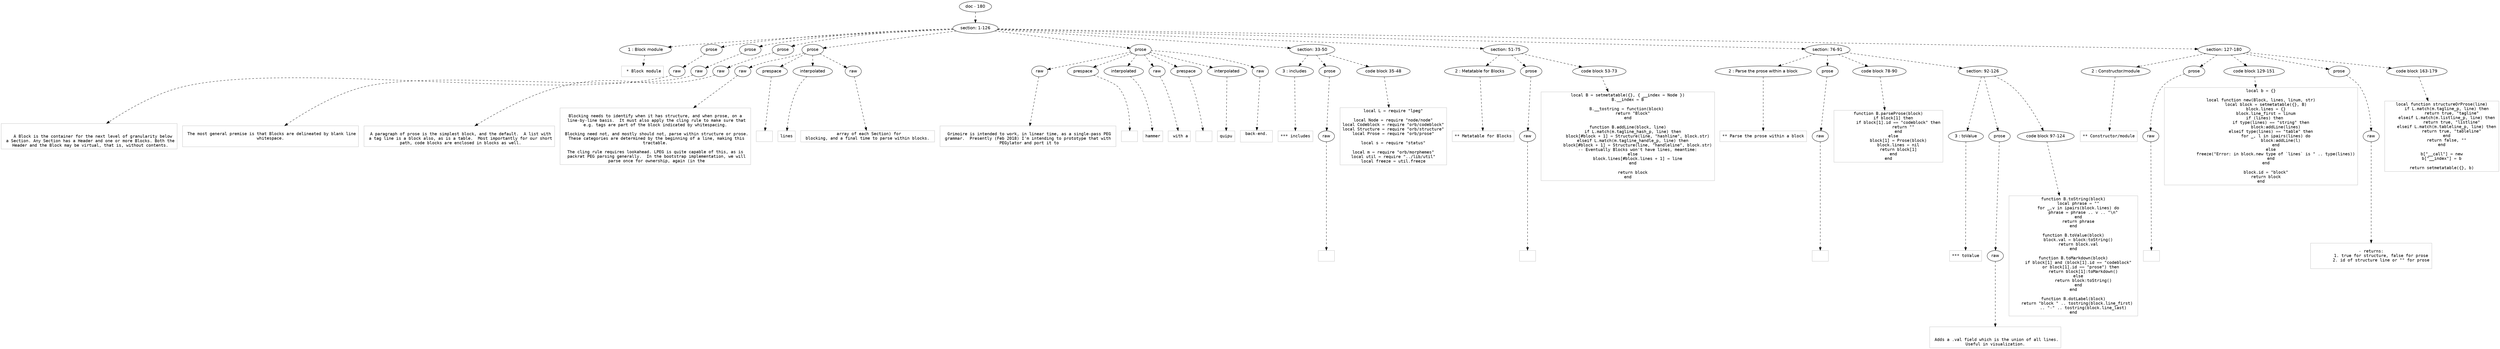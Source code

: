 digraph lpegNode {

node [fontname=Helvetica]
edge [style=dashed]

doc_0 [label="doc - 180"]


doc_0 -> { section_1}
{rank=same; section_1}

section_1 [label="section: 1-126"]


// END RANK doc_0

section_1 -> { header_2 prose_3 prose_4 prose_5 prose_6 prose_7 section_8 section_9 section_10 section_11}
{rank=same; header_2 prose_3 prose_4 prose_5 prose_6 prose_7 section_8 section_9 section_10 section_11}

header_2 [label="1 : Block module"]

prose_3 [label="prose"]

prose_4 [label="prose"]

prose_5 [label="prose"]

prose_6 [label="prose"]

prose_7 [label="prose"]

section_8 [label="section: 33-50"]

section_9 [label="section: 51-75"]

section_10 [label="section: 76-91"]

section_11 [label="section: 127-180"]


// END RANK section_1

header_2 -> leaf_12
leaf_12  [color=Gray,shape=rectangle,fontname=Inconsolata,label=" * Block module"]
// END RANK header_2

prose_3 -> { raw_13}
{rank=same; raw_13}

raw_13 [label="raw"]


// END RANK prose_3

raw_13 -> leaf_14
leaf_14  [color=Gray,shape=rectangle,fontname=Inconsolata,label="

   A Block is the container for the next level of granularity below
 a Section. Any Section has a Header and one or more Blocks. Both the
 Header and the Block may be virtual, that is, without contents.
"]
// END RANK raw_13

prose_4 -> { raw_15}
{rank=same; raw_15}

raw_15 [label="raw"]


// END RANK prose_4

raw_15 -> leaf_16
leaf_16  [color=Gray,shape=rectangle,fontname=Inconsolata,label="
 The most general premise is that Blocks are delineated by blank line
 whitespace. 

"]
// END RANK raw_15

prose_5 -> { raw_17}
{rank=same; raw_17}

raw_17 [label="raw"]


// END RANK prose_5

raw_17 -> leaf_18
leaf_18  [color=Gray,shape=rectangle,fontname=Inconsolata,label="
 A paragraph of prose is the simplest block, and the default.  A list with
 a tag line is a block also, as is a table.  Most importantly for our short
 path, code blocks are enclosed in blocks as well.
"]
// END RANK raw_17

prose_6 -> { raw_19 prespace_20 interpolated_21 raw_22}
{rank=same; raw_19 prespace_20 interpolated_21 raw_22}

raw_19 [label="raw"]

prespace_20 [label="prespace"]

interpolated_21 [label="interpolated"]

raw_22 [label="raw"]


// END RANK prose_6

raw_19 -> leaf_23
leaf_23  [color=Gray,shape=rectangle,fontname=Inconsolata,label="
 Blocking needs to identify when it has structure, and when prose, on a 
 line-by-line basis.  It must also apply the cling rule to make sure that
 e.g. tags are part of the block indicated by whitespacing. 
 
 Blocking need not, and mostly should not, parse within structure or prose.
 These categories are determined by the beginning of a line, making this
 tractable. 
 
 The cling rule requires lookahead. LPEG is quite capable of this, as is 
 packrat PEG parsing generally.  In the bootstrap implementation, we will
 parse once for ownership, again (in the"]
// END RANK raw_19

prespace_20 -> leaf_24
leaf_24  [color=Gray,shape=rectangle,fontname=Inconsolata,label=" "]
// END RANK prespace_20

interpolated_21 -> leaf_25
leaf_25  [color=Gray,shape=rectangle,fontname=Inconsolata,label="lines"]
// END RANK interpolated_21

raw_22 -> leaf_26
leaf_26  [color=Gray,shape=rectangle,fontname=Inconsolata,label=" array of each Section) for
 blocking, and a final time to parse within blocks. 
"]
// END RANK raw_22

prose_7 -> { raw_27 prespace_28 interpolated_29 raw_30 prespace_31 interpolated_32 raw_33}
{rank=same; raw_27 prespace_28 interpolated_29 raw_30 prespace_31 interpolated_32 raw_33}

raw_27 [label="raw"]

prespace_28 [label="prespace"]

interpolated_29 [label="interpolated"]

raw_30 [label="raw"]

prespace_31 [label="prespace"]

interpolated_32 [label="interpolated"]

raw_33 [label="raw"]


// END RANK prose_7

raw_27 -> leaf_34
leaf_34  [color=Gray,shape=rectangle,fontname=Inconsolata,label="
 Grimoire is intended to work, in linear time, as a single-pass PEG
 grammar.  Presently (Feb 2018) I'm intending to prototype that with 
 PEGylator and port it to"]
// END RANK raw_27

prespace_28 -> leaf_35
leaf_35  [color=Gray,shape=rectangle,fontname=Inconsolata,label=" "]
// END RANK prespace_28

interpolated_29 -> leaf_36
leaf_36  [color=Gray,shape=rectangle,fontname=Inconsolata,label="hammer"]
// END RANK interpolated_29

raw_30 -> leaf_37
leaf_37  [color=Gray,shape=rectangle,fontname=Inconsolata,label=" with a"]
// END RANK raw_30

prespace_31 -> leaf_38
leaf_38  [color=Gray,shape=rectangle,fontname=Inconsolata,label=" "]
// END RANK prespace_31

interpolated_32 -> leaf_39
leaf_39  [color=Gray,shape=rectangle,fontname=Inconsolata,label="quipu"]
// END RANK interpolated_32

raw_33 -> leaf_40
leaf_40  [color=Gray,shape=rectangle,fontname=Inconsolata,label=" back-end. 

"]
// END RANK raw_33

section_8 -> { header_41 prose_42 codeblock_43}
{rank=same; header_41 prose_42 codeblock_43}

header_41 [label="3 : includes"]

prose_42 [label="prose"]

codeblock_43 [label="code block 35-48"]


// END RANK section_8

header_41 -> leaf_44
leaf_44  [color=Gray,shape=rectangle,fontname=Inconsolata,label="*** includes"]
// END RANK header_41

prose_42 -> { raw_45}
{rank=same; raw_45}

raw_45 [label="raw"]


// END RANK prose_42

raw_45 -> leaf_46
leaf_46  [color=Gray,shape=rectangle,fontname=Inconsolata,label="
"]
// END RANK raw_45

codeblock_43 -> leaf_47
leaf_47  [color=Gray,shape=rectangle,fontname=Inconsolata,label="local L = require \"lpeg\"

local Node = require \"node/node\"
local Codeblock = require \"orb/codeblock\"
local Structure = require \"orb/structure\"
local Prose = require \"orb/prose\"

local s = require \"status\"

local m = require \"orb/morphemes\"
local util = require \"../lib/util\"
local freeze = util.freeze"]
// END RANK codeblock_43

section_9 -> { header_48 prose_49 codeblock_50}
{rank=same; header_48 prose_49 codeblock_50}

header_48 [label="2 : Metatable for Blocks"]

prose_49 [label="prose"]

codeblock_50 [label="code block 53-73"]


// END RANK section_9

header_48 -> leaf_51
leaf_51  [color=Gray,shape=rectangle,fontname=Inconsolata,label="** Metatable for Blocks"]
// END RANK header_48

prose_49 -> { raw_52}
{rank=same; raw_52}

raw_52 [label="raw"]


// END RANK prose_49

raw_52 -> leaf_53
leaf_53  [color=Gray,shape=rectangle,fontname=Inconsolata,label="
"]
// END RANK raw_52

codeblock_50 -> leaf_54
leaf_54  [color=Gray,shape=rectangle,fontname=Inconsolata,label="local B = setmetatable({}, { __index = Node })
B.__index = B

B.__tostring = function(block) 
    return \"Block\"
end

function B.addLine(block, line)
    if L.match(m.tagline_hash_p, line) then
        block[#block + 1] = Structure(line, \"hashline\", block.str)
    elseif L.match(m.tagline_handle_p, line) then
        block[#block + 1] = Structure(line, \"handleline\", block.str)
        -- Eventually Blocks won't have lines, meantime:
    else
        block.lines[#block.lines + 1] = line
    end

    return block
end"]
// END RANK codeblock_50

section_10 -> { header_55 prose_56 codeblock_57 section_58}
{rank=same; header_55 prose_56 codeblock_57 section_58}

header_55 [label="2 : Parse the prose within a block"]

prose_56 [label="prose"]

codeblock_57 [label="code block 78-90"]

section_58 [label="section: 92-126"]


// END RANK section_10

header_55 -> leaf_59
leaf_59  [color=Gray,shape=rectangle,fontname=Inconsolata,label="** Parse the prose within a block"]
// END RANK header_55

prose_56 -> { raw_60}
{rank=same; raw_60}

raw_60 [label="raw"]


// END RANK prose_56

raw_60 -> leaf_61
leaf_61  [color=Gray,shape=rectangle,fontname=Inconsolata,label="
"]
// END RANK raw_60

codeblock_57 -> leaf_62
leaf_62  [color=Gray,shape=rectangle,fontname=Inconsolata,label="function B.parseProse(block)
    if block[1] then
        if block[1].id == \"codeblock\" then
            return \"\"
        end
    else
        block[1] = Prose(block)
        block.lines = nil
        return block[1]
    end
end"]
// END RANK codeblock_57

section_58 -> { header_63 prose_64 codeblock_65}
{rank=same; header_63 prose_64 codeblock_65}

header_63 [label="3 : toValue"]

prose_64 [label="prose"]

codeblock_65 [label="code block 97-124"]


// END RANK section_58

header_63 -> leaf_66
leaf_66  [color=Gray,shape=rectangle,fontname=Inconsolata,label="*** toValue"]
// END RANK header_63

prose_64 -> { raw_67}
{rank=same; raw_67}

raw_67 [label="raw"]


// END RANK prose_64

raw_67 -> leaf_68
leaf_68  [color=Gray,shape=rectangle,fontname=Inconsolata,label="

 Adds a .val field which is the union of all lines.
 Useful in visualization. 
"]
// END RANK raw_67

codeblock_65 -> leaf_69
leaf_69  [color=Gray,shape=rectangle,fontname=Inconsolata,label="function B.toString(block)
    local phrase = \"\"
    for _,v in ipairs(block.lines) do
        phrase = phrase .. v .. \"\\n\"
    end
    return phrase
end

function B.toValue(block)
    block.val = block:toString()
    return block.val
end

function B.toMarkdown(block)
    if block[1] and (block[1].id == \"codeblock\"
      or block[1].id == \"prose\") then
        return block[1]:toMarkdown()
    else
        return block:toString()
    end
end

function B.dotLabel(block)
    return \"block \" .. tostring(block.line_first) 
        .. \"-\" .. tostring(block.line_last)
end"]
// END RANK codeblock_65

section_11 -> { header_70 prose_71 codeblock_72 prose_73 codeblock_74}
{rank=same; header_70 prose_71 codeblock_72 prose_73 codeblock_74}

header_70 [label="2 : Constructor/module"]

prose_71 [label="prose"]

codeblock_72 [label="code block 129-151"]

prose_73 [label="prose"]

codeblock_74 [label="code block 163-179"]


// END RANK section_11

header_70 -> leaf_75
leaf_75  [color=Gray,shape=rectangle,fontname=Inconsolata,label="** Constructor/module"]
// END RANK header_70

prose_71 -> { raw_76}
{rank=same; raw_76}

raw_76 [label="raw"]


// END RANK prose_71

raw_76 -> leaf_77
leaf_77  [color=Gray,shape=rectangle,fontname=Inconsolata,label="
"]
// END RANK raw_76

codeblock_72 -> leaf_78
leaf_78  [color=Gray,shape=rectangle,fontname=Inconsolata,label="local b = {}

local function new(Block, lines, linum, str)
    local block = setmetatable({}, B)
    block.lines = {}
    block.line_first = linum
    if (lines) then 
        if type(lines) == \"string\" then
            block:addLine(lines)
        elseif type(lines) == \"table\" then
            for _, l in ipairs(lines) do
                block:addLine(l)
            end
        else
            freeze(\"Error: in block.new type of `lines` is \" .. type(lines))
        end
    end

    block.id = \"block\"
    return block
end"]
// END RANK codeblock_72

prose_73 -> { raw_79}
{rank=same; raw_79}

raw_79 [label="raw"]


// END RANK prose_73

raw_79 -> leaf_80
leaf_80  [color=Gray,shape=rectangle,fontname=Inconsolata,label="
 - returns: 
        1. true for structure, false for prose
        2. id of structure line or \"\" for prose

"]
// END RANK raw_79

codeblock_74 -> leaf_81
leaf_81  [color=Gray,shape=rectangle,fontname=Inconsolata,label="local function structureOrProse(line)
    if L.match(m.tagline_p, line) then
        return true, \"tagline\"
    elseif L.match(m.listline_p, line) then
        return true, \"listline\"
    elseif L.match(m.tableline_p, line) then
        return true, \"tableline\"
    end
    return false, \"\"
end

b[\"__call\"] = new
b[\"__index\"] = b

return setmetatable({}, b)"]
// END RANK codeblock_74


}
